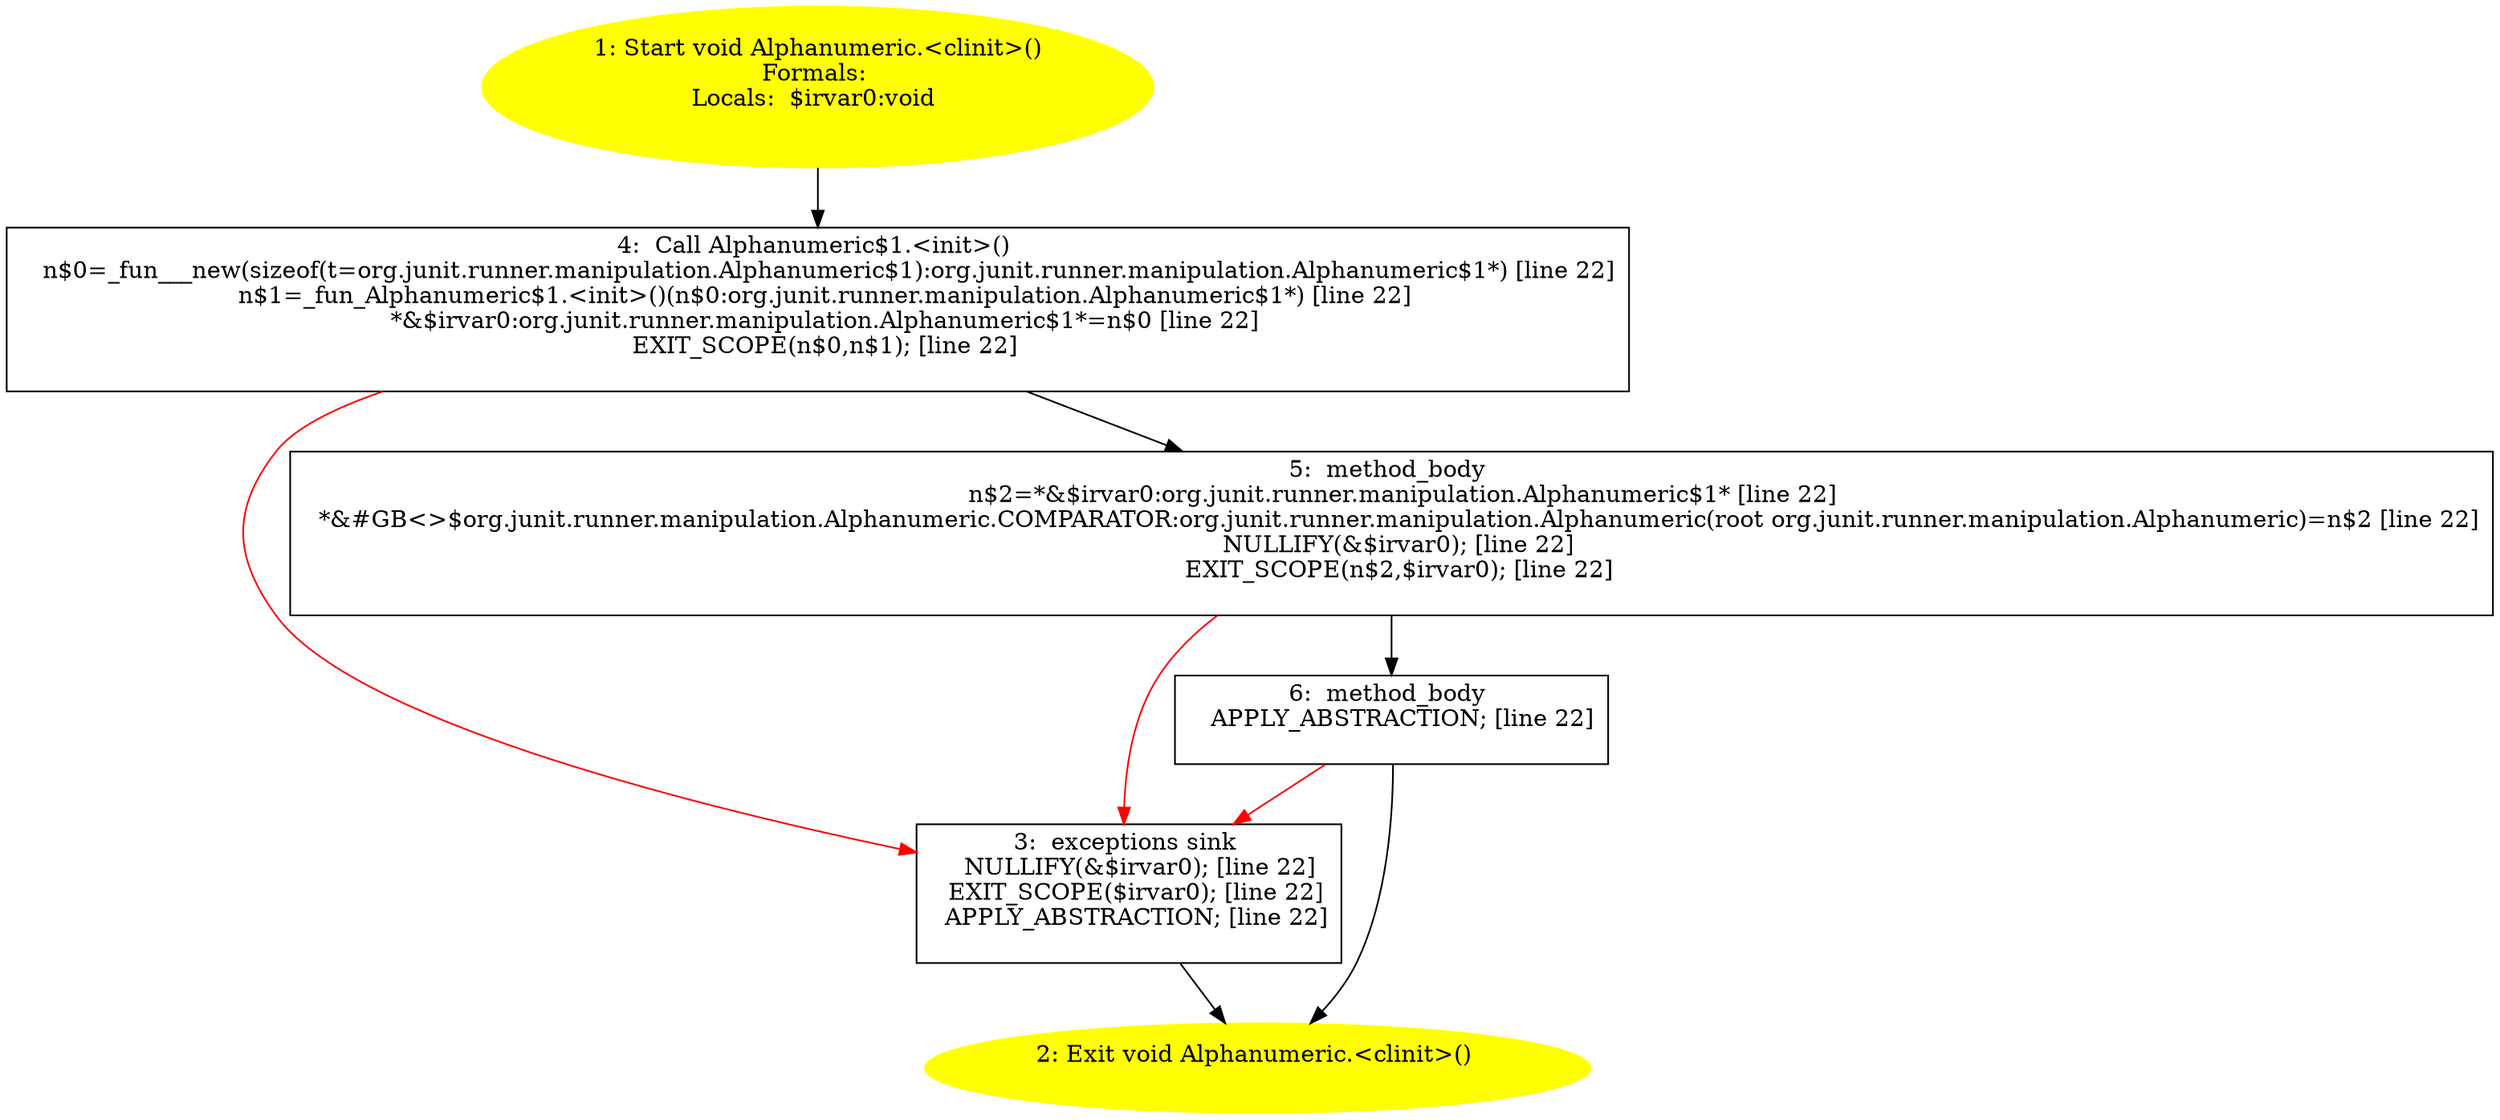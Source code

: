 /* @generated */
digraph cfg {
"org.junit.runner.manipulation.Alphanumeric.<clinit>():void.fbf0655a5abd8360924021662d5e9ff3_1" [label="1: Start void Alphanumeric.<clinit>()\nFormals: \nLocals:  $irvar0:void \n  " color=yellow style=filled]
	

	 "org.junit.runner.manipulation.Alphanumeric.<clinit>():void.fbf0655a5abd8360924021662d5e9ff3_1" -> "org.junit.runner.manipulation.Alphanumeric.<clinit>():void.fbf0655a5abd8360924021662d5e9ff3_4" ;
"org.junit.runner.manipulation.Alphanumeric.<clinit>():void.fbf0655a5abd8360924021662d5e9ff3_2" [label="2: Exit void Alphanumeric.<clinit>() \n  " color=yellow style=filled]
	

"org.junit.runner.manipulation.Alphanumeric.<clinit>():void.fbf0655a5abd8360924021662d5e9ff3_3" [label="3:  exceptions sink \n   NULLIFY(&$irvar0); [line 22]\n  EXIT_SCOPE($irvar0); [line 22]\n  APPLY_ABSTRACTION; [line 22]\n " shape="box"]
	

	 "org.junit.runner.manipulation.Alphanumeric.<clinit>():void.fbf0655a5abd8360924021662d5e9ff3_3" -> "org.junit.runner.manipulation.Alphanumeric.<clinit>():void.fbf0655a5abd8360924021662d5e9ff3_2" ;
"org.junit.runner.manipulation.Alphanumeric.<clinit>():void.fbf0655a5abd8360924021662d5e9ff3_4" [label="4:  Call Alphanumeric$1.<init>() \n   n$0=_fun___new(sizeof(t=org.junit.runner.manipulation.Alphanumeric$1):org.junit.runner.manipulation.Alphanumeric$1*) [line 22]\n  n$1=_fun_Alphanumeric$1.<init>()(n$0:org.junit.runner.manipulation.Alphanumeric$1*) [line 22]\n  *&$irvar0:org.junit.runner.manipulation.Alphanumeric$1*=n$0 [line 22]\n  EXIT_SCOPE(n$0,n$1); [line 22]\n " shape="box"]
	

	 "org.junit.runner.manipulation.Alphanumeric.<clinit>():void.fbf0655a5abd8360924021662d5e9ff3_4" -> "org.junit.runner.manipulation.Alphanumeric.<clinit>():void.fbf0655a5abd8360924021662d5e9ff3_5" ;
	 "org.junit.runner.manipulation.Alphanumeric.<clinit>():void.fbf0655a5abd8360924021662d5e9ff3_4" -> "org.junit.runner.manipulation.Alphanumeric.<clinit>():void.fbf0655a5abd8360924021662d5e9ff3_3" [color="red" ];
"org.junit.runner.manipulation.Alphanumeric.<clinit>():void.fbf0655a5abd8360924021662d5e9ff3_5" [label="5:  method_body \n   n$2=*&$irvar0:org.junit.runner.manipulation.Alphanumeric$1* [line 22]\n  *&#GB<>$org.junit.runner.manipulation.Alphanumeric.COMPARATOR:org.junit.runner.manipulation.Alphanumeric(root org.junit.runner.manipulation.Alphanumeric)=n$2 [line 22]\n  NULLIFY(&$irvar0); [line 22]\n  EXIT_SCOPE(n$2,$irvar0); [line 22]\n " shape="box"]
	

	 "org.junit.runner.manipulation.Alphanumeric.<clinit>():void.fbf0655a5abd8360924021662d5e9ff3_5" -> "org.junit.runner.manipulation.Alphanumeric.<clinit>():void.fbf0655a5abd8360924021662d5e9ff3_6" ;
	 "org.junit.runner.manipulation.Alphanumeric.<clinit>():void.fbf0655a5abd8360924021662d5e9ff3_5" -> "org.junit.runner.manipulation.Alphanumeric.<clinit>():void.fbf0655a5abd8360924021662d5e9ff3_3" [color="red" ];
"org.junit.runner.manipulation.Alphanumeric.<clinit>():void.fbf0655a5abd8360924021662d5e9ff3_6" [label="6:  method_body \n   APPLY_ABSTRACTION; [line 22]\n " shape="box"]
	

	 "org.junit.runner.manipulation.Alphanumeric.<clinit>():void.fbf0655a5abd8360924021662d5e9ff3_6" -> "org.junit.runner.manipulation.Alphanumeric.<clinit>():void.fbf0655a5abd8360924021662d5e9ff3_2" ;
	 "org.junit.runner.manipulation.Alphanumeric.<clinit>():void.fbf0655a5abd8360924021662d5e9ff3_6" -> "org.junit.runner.manipulation.Alphanumeric.<clinit>():void.fbf0655a5abd8360924021662d5e9ff3_3" [color="red" ];
}
